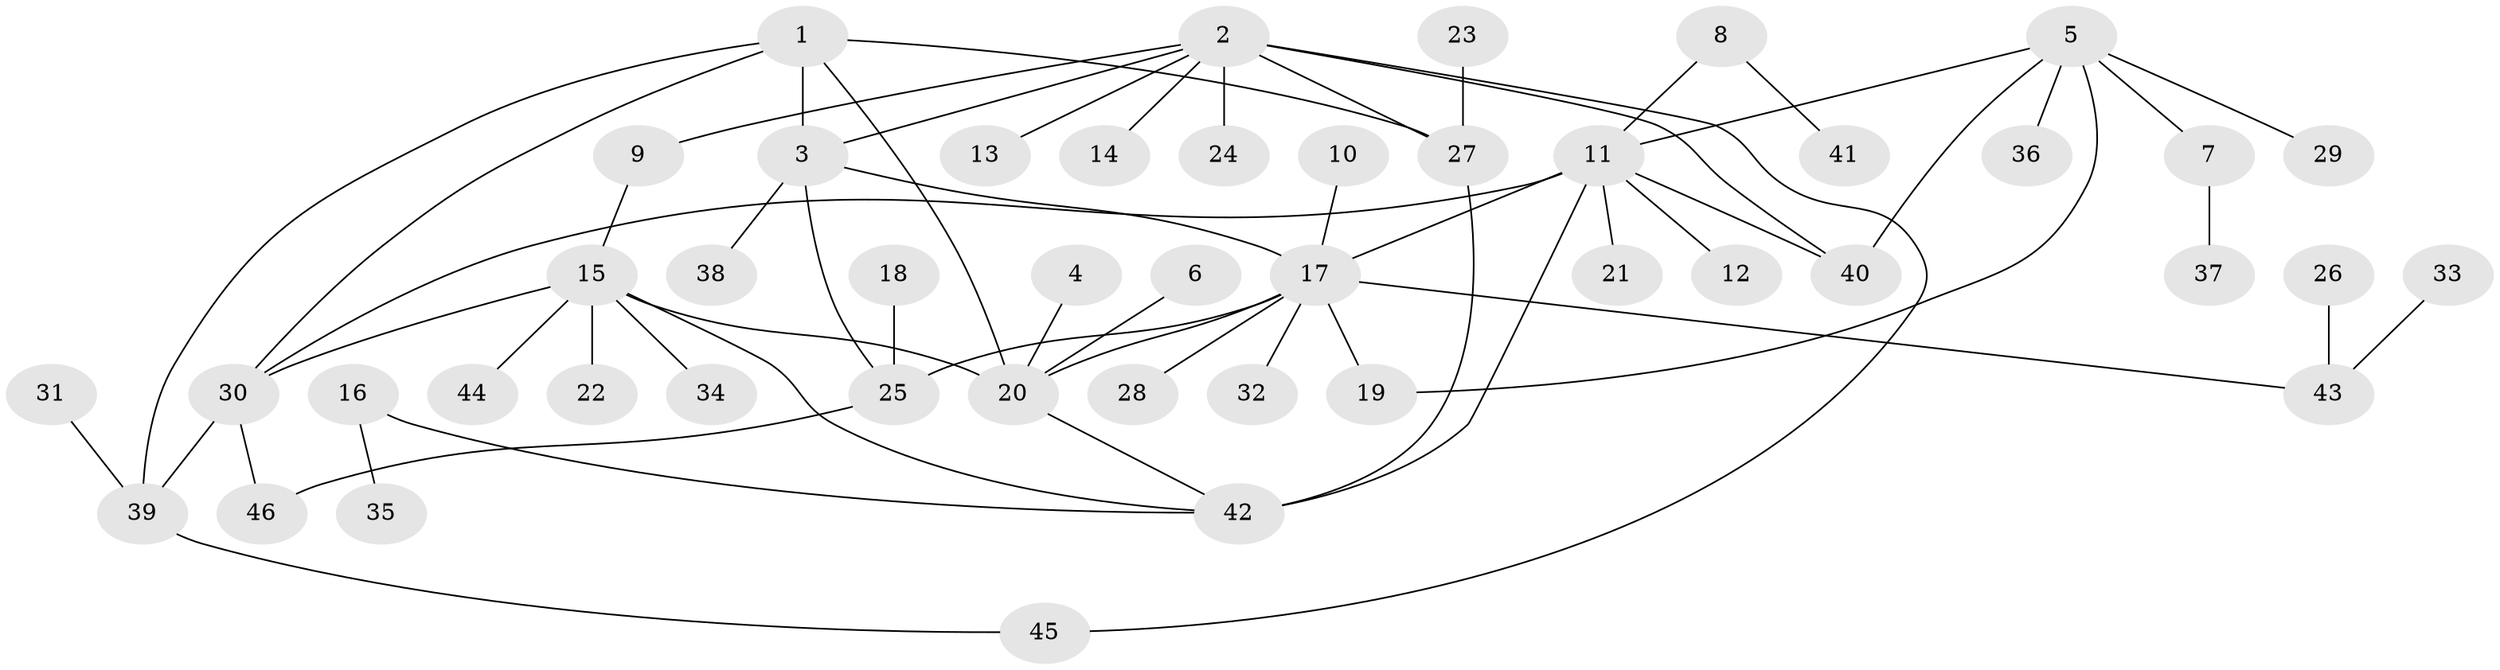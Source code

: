// original degree distribution, {6: 0.03076923076923077, 5: 0.06153846153846154, 7: 0.06153846153846154, 9: 0.03076923076923077, 2: 0.2153846153846154, 10: 0.015384615384615385, 4: 0.03076923076923077, 1: 0.5384615384615384, 3: 0.015384615384615385}
// Generated by graph-tools (version 1.1) at 2025/37/03/04/25 23:37:40]
// undirected, 46 vertices, 60 edges
graph export_dot {
  node [color=gray90,style=filled];
  1;
  2;
  3;
  4;
  5;
  6;
  7;
  8;
  9;
  10;
  11;
  12;
  13;
  14;
  15;
  16;
  17;
  18;
  19;
  20;
  21;
  22;
  23;
  24;
  25;
  26;
  27;
  28;
  29;
  30;
  31;
  32;
  33;
  34;
  35;
  36;
  37;
  38;
  39;
  40;
  41;
  42;
  43;
  44;
  45;
  46;
  1 -- 3 [weight=1.0];
  1 -- 20 [weight=1.0];
  1 -- 27 [weight=1.0];
  1 -- 30 [weight=1.0];
  1 -- 39 [weight=1.0];
  2 -- 3 [weight=1.0];
  2 -- 9 [weight=1.0];
  2 -- 13 [weight=1.0];
  2 -- 14 [weight=1.0];
  2 -- 24 [weight=1.0];
  2 -- 27 [weight=2.0];
  2 -- 40 [weight=1.0];
  2 -- 45 [weight=1.0];
  3 -- 17 [weight=1.0];
  3 -- 25 [weight=1.0];
  3 -- 38 [weight=1.0];
  4 -- 20 [weight=1.0];
  5 -- 7 [weight=1.0];
  5 -- 11 [weight=1.0];
  5 -- 19 [weight=1.0];
  5 -- 29 [weight=1.0];
  5 -- 36 [weight=1.0];
  5 -- 40 [weight=1.0];
  6 -- 20 [weight=1.0];
  7 -- 37 [weight=1.0];
  8 -- 11 [weight=1.0];
  8 -- 41 [weight=1.0];
  9 -- 15 [weight=1.0];
  10 -- 17 [weight=1.0];
  11 -- 12 [weight=1.0];
  11 -- 17 [weight=1.0];
  11 -- 21 [weight=1.0];
  11 -- 30 [weight=1.0];
  11 -- 40 [weight=1.0];
  11 -- 42 [weight=1.0];
  15 -- 20 [weight=1.0];
  15 -- 22 [weight=1.0];
  15 -- 30 [weight=1.0];
  15 -- 34 [weight=1.0];
  15 -- 42 [weight=1.0];
  15 -- 44 [weight=1.0];
  16 -- 35 [weight=1.0];
  16 -- 42 [weight=1.0];
  17 -- 19 [weight=1.0];
  17 -- 20 [weight=1.0];
  17 -- 25 [weight=1.0];
  17 -- 28 [weight=1.0];
  17 -- 32 [weight=1.0];
  17 -- 43 [weight=1.0];
  18 -- 25 [weight=1.0];
  20 -- 42 [weight=1.0];
  23 -- 27 [weight=1.0];
  25 -- 46 [weight=1.0];
  26 -- 43 [weight=1.0];
  27 -- 42 [weight=2.0];
  30 -- 39 [weight=1.0];
  30 -- 46 [weight=1.0];
  31 -- 39 [weight=1.0];
  33 -- 43 [weight=1.0];
  39 -- 45 [weight=1.0];
}
